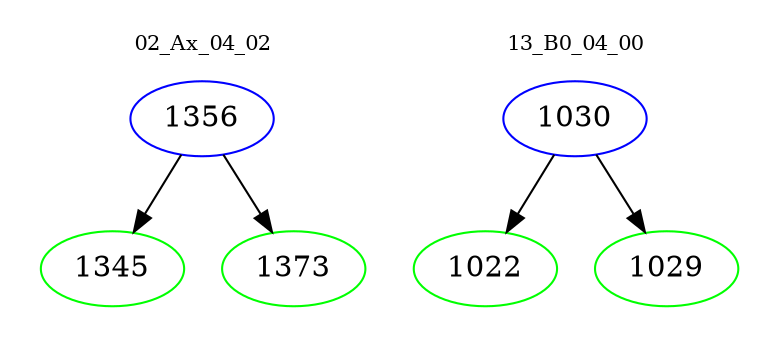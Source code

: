 digraph{
subgraph cluster_0 {
color = white
label = "02_Ax_04_02";
fontsize=10;
T0_1356 [label="1356", color="blue"]
T0_1356 -> T0_1345 [color="black"]
T0_1345 [label="1345", color="green"]
T0_1356 -> T0_1373 [color="black"]
T0_1373 [label="1373", color="green"]
}
subgraph cluster_1 {
color = white
label = "13_B0_04_00";
fontsize=10;
T1_1030 [label="1030", color="blue"]
T1_1030 -> T1_1022 [color="black"]
T1_1022 [label="1022", color="green"]
T1_1030 -> T1_1029 [color="black"]
T1_1029 [label="1029", color="green"]
}
}
